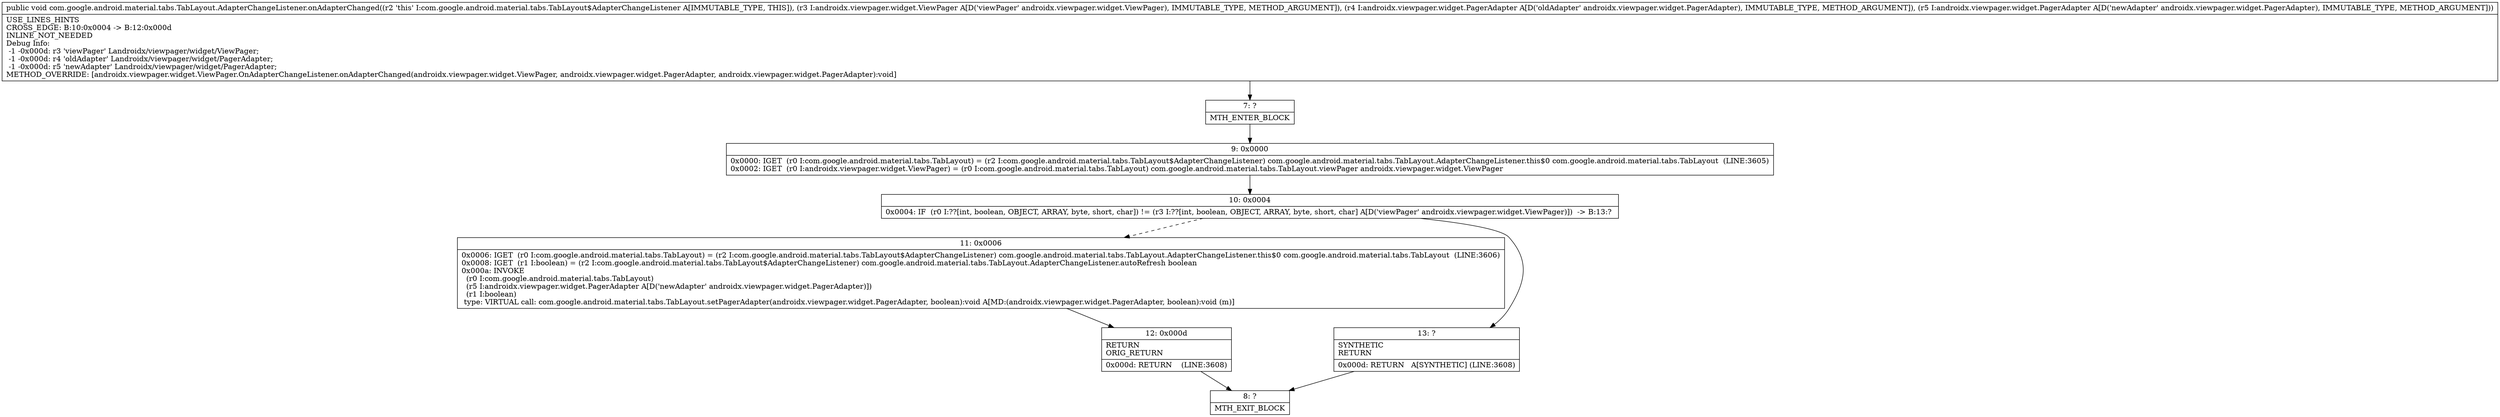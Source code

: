 digraph "CFG forcom.google.android.material.tabs.TabLayout.AdapterChangeListener.onAdapterChanged(Landroidx\/viewpager\/widget\/ViewPager;Landroidx\/viewpager\/widget\/PagerAdapter;Landroidx\/viewpager\/widget\/PagerAdapter;)V" {
Node_7 [shape=record,label="{7\:\ ?|MTH_ENTER_BLOCK\l}"];
Node_9 [shape=record,label="{9\:\ 0x0000|0x0000: IGET  (r0 I:com.google.android.material.tabs.TabLayout) = (r2 I:com.google.android.material.tabs.TabLayout$AdapterChangeListener) com.google.android.material.tabs.TabLayout.AdapterChangeListener.this$0 com.google.android.material.tabs.TabLayout  (LINE:3605)\l0x0002: IGET  (r0 I:androidx.viewpager.widget.ViewPager) = (r0 I:com.google.android.material.tabs.TabLayout) com.google.android.material.tabs.TabLayout.viewPager androidx.viewpager.widget.ViewPager \l}"];
Node_10 [shape=record,label="{10\:\ 0x0004|0x0004: IF  (r0 I:??[int, boolean, OBJECT, ARRAY, byte, short, char]) != (r3 I:??[int, boolean, OBJECT, ARRAY, byte, short, char] A[D('viewPager' androidx.viewpager.widget.ViewPager)])  \-\> B:13:? \l}"];
Node_11 [shape=record,label="{11\:\ 0x0006|0x0006: IGET  (r0 I:com.google.android.material.tabs.TabLayout) = (r2 I:com.google.android.material.tabs.TabLayout$AdapterChangeListener) com.google.android.material.tabs.TabLayout.AdapterChangeListener.this$0 com.google.android.material.tabs.TabLayout  (LINE:3606)\l0x0008: IGET  (r1 I:boolean) = (r2 I:com.google.android.material.tabs.TabLayout$AdapterChangeListener) com.google.android.material.tabs.TabLayout.AdapterChangeListener.autoRefresh boolean \l0x000a: INVOKE  \l  (r0 I:com.google.android.material.tabs.TabLayout)\l  (r5 I:androidx.viewpager.widget.PagerAdapter A[D('newAdapter' androidx.viewpager.widget.PagerAdapter)])\l  (r1 I:boolean)\l type: VIRTUAL call: com.google.android.material.tabs.TabLayout.setPagerAdapter(androidx.viewpager.widget.PagerAdapter, boolean):void A[MD:(androidx.viewpager.widget.PagerAdapter, boolean):void (m)]\l}"];
Node_12 [shape=record,label="{12\:\ 0x000d|RETURN\lORIG_RETURN\l|0x000d: RETURN    (LINE:3608)\l}"];
Node_8 [shape=record,label="{8\:\ ?|MTH_EXIT_BLOCK\l}"];
Node_13 [shape=record,label="{13\:\ ?|SYNTHETIC\lRETURN\l|0x000d: RETURN   A[SYNTHETIC] (LINE:3608)\l}"];
MethodNode[shape=record,label="{public void com.google.android.material.tabs.TabLayout.AdapterChangeListener.onAdapterChanged((r2 'this' I:com.google.android.material.tabs.TabLayout$AdapterChangeListener A[IMMUTABLE_TYPE, THIS]), (r3 I:androidx.viewpager.widget.ViewPager A[D('viewPager' androidx.viewpager.widget.ViewPager), IMMUTABLE_TYPE, METHOD_ARGUMENT]), (r4 I:androidx.viewpager.widget.PagerAdapter A[D('oldAdapter' androidx.viewpager.widget.PagerAdapter), IMMUTABLE_TYPE, METHOD_ARGUMENT]), (r5 I:androidx.viewpager.widget.PagerAdapter A[D('newAdapter' androidx.viewpager.widget.PagerAdapter), IMMUTABLE_TYPE, METHOD_ARGUMENT]))  | USE_LINES_HINTS\lCROSS_EDGE: B:10:0x0004 \-\> B:12:0x000d\lINLINE_NOT_NEEDED\lDebug Info:\l  \-1 \-0x000d: r3 'viewPager' Landroidx\/viewpager\/widget\/ViewPager;\l  \-1 \-0x000d: r4 'oldAdapter' Landroidx\/viewpager\/widget\/PagerAdapter;\l  \-1 \-0x000d: r5 'newAdapter' Landroidx\/viewpager\/widget\/PagerAdapter;\lMETHOD_OVERRIDE: [androidx.viewpager.widget.ViewPager.OnAdapterChangeListener.onAdapterChanged(androidx.viewpager.widget.ViewPager, androidx.viewpager.widget.PagerAdapter, androidx.viewpager.widget.PagerAdapter):void]\l}"];
MethodNode -> Node_7;Node_7 -> Node_9;
Node_9 -> Node_10;
Node_10 -> Node_11[style=dashed];
Node_10 -> Node_13;
Node_11 -> Node_12;
Node_12 -> Node_8;
Node_13 -> Node_8;
}

